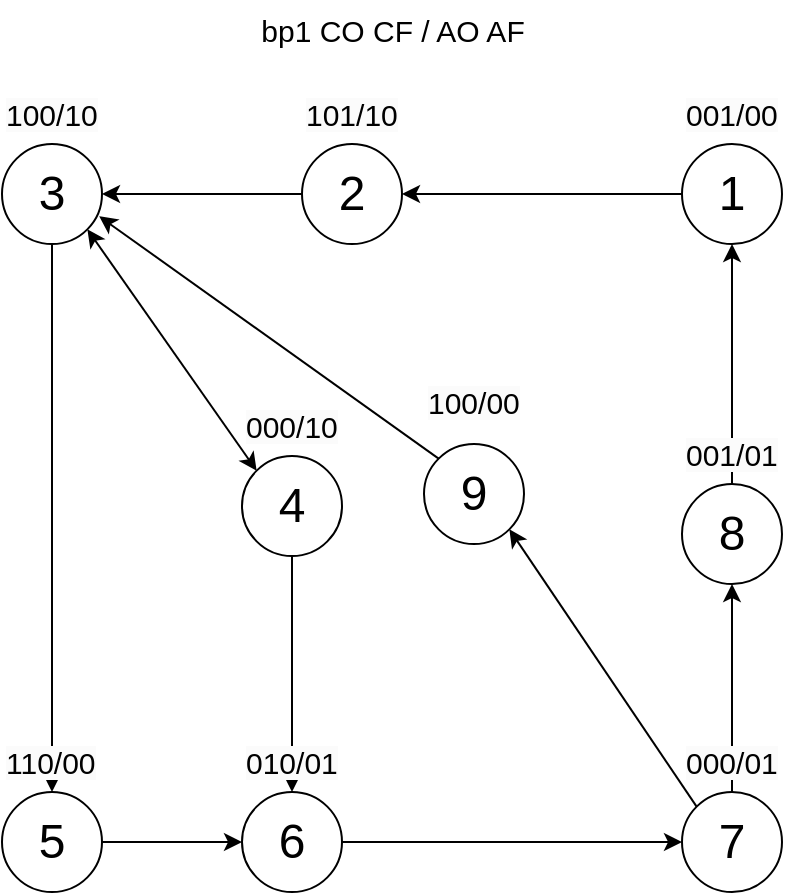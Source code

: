 <mxfile version="22.1.0" type="github">
  <diagram name="Page-1" id="AmhvDtN12hfX36d8CAgO">
    <mxGraphModel dx="1050" dy="542" grid="1" gridSize="10" guides="1" tooltips="1" connect="1" arrows="1" fold="1" page="1" pageScale="1" pageWidth="827" pageHeight="1169" math="0" shadow="0">
      <root>
        <mxCell id="0" />
        <mxCell id="1" parent="0" />
        <mxCell id="gM9qF0p-B_GPEuxgAu5l-1" style="edgeStyle=orthogonalEdgeStyle;rounded=0;orthogonalLoop=1;jettySize=auto;html=1;exitX=0;exitY=0.5;exitDx=0;exitDy=0;entryX=1;entryY=0.5;entryDx=0;entryDy=0;" edge="1" parent="1" source="Vd_EWAeYuF9hCsvW2SVY-1" target="Vd_EWAeYuF9hCsvW2SVY-7">
          <mxGeometry relative="1" as="geometry" />
        </mxCell>
        <mxCell id="Vd_EWAeYuF9hCsvW2SVY-1" value="&lt;font style=&quot;font-size: 24px;&quot;&gt;1&lt;/font&gt;" style="ellipse;whiteSpace=wrap;html=1;aspect=fixed;" parent="1" vertex="1">
          <mxGeometry x="559" y="130" width="50" height="50" as="geometry" />
        </mxCell>
        <mxCell id="Vd_EWAeYuF9hCsvW2SVY-2" value="&lt;font style=&quot;font-size: 15px;&quot;&gt;bp1 CO CF / AO AF&lt;/font&gt;" style="text;html=1;align=center;verticalAlign=middle;resizable=0;points=[];autosize=1;strokeColor=none;fillColor=none;" parent="1" vertex="1">
          <mxGeometry x="334" y="58" width="160" height="30" as="geometry" />
        </mxCell>
        <mxCell id="Vd_EWAeYuF9hCsvW2SVY-4" value="&lt;span style=&quot;color: rgb(0, 0, 0); font-family: Helvetica; font-size: 15px; font-style: normal; font-variant-ligatures: normal; font-variant-caps: normal; font-weight: 400; letter-spacing: normal; orphans: 2; text-align: center; text-indent: 0px; text-transform: none; widows: 2; word-spacing: 0px; -webkit-text-stroke-width: 0px; background-color: rgb(251, 251, 251); text-decoration-thickness: initial; text-decoration-style: initial; text-decoration-color: initial; float: none; display: inline !important;&quot;&gt;001/00&lt;/span&gt;" style="text;whiteSpace=wrap;html=1;" parent="1" vertex="1">
          <mxGeometry x="559" y="100" width="50" height="30" as="geometry" />
        </mxCell>
        <mxCell id="Vd_EWAeYuF9hCsvW2SVY-41" style="edgeStyle=orthogonalEdgeStyle;rounded=0;orthogonalLoop=1;jettySize=auto;html=1;exitX=0;exitY=0.5;exitDx=0;exitDy=0;entryX=1;entryY=0.5;entryDx=0;entryDy=0;" parent="1" source="Vd_EWAeYuF9hCsvW2SVY-7" target="Vd_EWAeYuF9hCsvW2SVY-9" edge="1">
          <mxGeometry relative="1" as="geometry" />
        </mxCell>
        <mxCell id="Vd_EWAeYuF9hCsvW2SVY-7" value="&lt;span style=&quot;font-size: 24px;&quot;&gt;2&lt;/span&gt;" style="ellipse;whiteSpace=wrap;html=1;aspect=fixed;" parent="1" vertex="1">
          <mxGeometry x="369" y="130" width="50" height="50" as="geometry" />
        </mxCell>
        <mxCell id="Vd_EWAeYuF9hCsvW2SVY-8" value="&lt;span style=&quot;color: rgb(0, 0, 0); font-family: Helvetica; font-size: 15px; font-style: normal; font-variant-ligatures: normal; font-variant-caps: normal; font-weight: 400; letter-spacing: normal; orphans: 2; text-align: center; text-indent: 0px; text-transform: none; widows: 2; word-spacing: 0px; -webkit-text-stroke-width: 0px; background-color: rgb(251, 251, 251); text-decoration-thickness: initial; text-decoration-style: initial; text-decoration-color: initial; float: none; display: inline !important;&quot;&gt;101/10&lt;/span&gt;" style="text;whiteSpace=wrap;html=1;" parent="1" vertex="1">
          <mxGeometry x="369" y="100" width="50" height="30" as="geometry" />
        </mxCell>
        <mxCell id="gM9qF0p-B_GPEuxgAu5l-2" style="edgeStyle=orthogonalEdgeStyle;rounded=0;orthogonalLoop=1;jettySize=auto;html=1;exitX=0.5;exitY=1;exitDx=0;exitDy=0;entryX=0.5;entryY=0;entryDx=0;entryDy=0;" edge="1" parent="1" source="Vd_EWAeYuF9hCsvW2SVY-9" target="Vd_EWAeYuF9hCsvW2SVY-18">
          <mxGeometry relative="1" as="geometry" />
        </mxCell>
        <mxCell id="Vd_EWAeYuF9hCsvW2SVY-9" value="&lt;font style=&quot;font-size: 24px;&quot;&gt;3&lt;/font&gt;" style="ellipse;whiteSpace=wrap;html=1;aspect=fixed;" parent="1" vertex="1">
          <mxGeometry x="219" y="130" width="50" height="50" as="geometry" />
        </mxCell>
        <mxCell id="Vd_EWAeYuF9hCsvW2SVY-10" value="&lt;span style=&quot;color: rgb(0, 0, 0); font-family: Helvetica; font-size: 15px; font-style: normal; font-variant-ligatures: normal; font-variant-caps: normal; font-weight: 400; letter-spacing: normal; orphans: 2; text-align: center; text-indent: 0px; text-transform: none; widows: 2; word-spacing: 0px; -webkit-text-stroke-width: 0px; background-color: rgb(251, 251, 251); text-decoration-thickness: initial; text-decoration-style: initial; text-decoration-color: initial; float: none; display: inline !important;&quot;&gt;100/10&lt;/span&gt;" style="text;whiteSpace=wrap;html=1;" parent="1" vertex="1">
          <mxGeometry x="219" y="100" width="50" height="30" as="geometry" />
        </mxCell>
        <mxCell id="gM9qF0p-B_GPEuxgAu5l-12" style="edgeStyle=orthogonalEdgeStyle;rounded=0;orthogonalLoop=1;jettySize=auto;html=1;exitX=0.5;exitY=1;exitDx=0;exitDy=0;entryX=0.5;entryY=0;entryDx=0;entryDy=0;" edge="1" parent="1" source="Vd_EWAeYuF9hCsvW2SVY-11" target="Vd_EWAeYuF9hCsvW2SVY-49">
          <mxGeometry relative="1" as="geometry" />
        </mxCell>
        <mxCell id="Vd_EWAeYuF9hCsvW2SVY-11" value="&lt;font style=&quot;font-size: 24px;&quot;&gt;4&lt;/font&gt;" style="ellipse;whiteSpace=wrap;html=1;aspect=fixed;" parent="1" vertex="1">
          <mxGeometry x="339" y="286" width="50" height="50" as="geometry" />
        </mxCell>
        <mxCell id="gM9qF0p-B_GPEuxgAu5l-10" style="edgeStyle=orthogonalEdgeStyle;rounded=0;orthogonalLoop=1;jettySize=auto;html=1;exitX=1;exitY=0.5;exitDx=0;exitDy=0;entryX=0;entryY=0.5;entryDx=0;entryDy=0;" edge="1" parent="1" source="Vd_EWAeYuF9hCsvW2SVY-18" target="Vd_EWAeYuF9hCsvW2SVY-49">
          <mxGeometry relative="1" as="geometry" />
        </mxCell>
        <mxCell id="Vd_EWAeYuF9hCsvW2SVY-18" value="&lt;font style=&quot;font-size: 24px;&quot;&gt;5&lt;/font&gt;" style="ellipse;whiteSpace=wrap;html=1;aspect=fixed;" parent="1" vertex="1">
          <mxGeometry x="219" y="454" width="50" height="50" as="geometry" />
        </mxCell>
        <mxCell id="Vd_EWAeYuF9hCsvW2SVY-19" value="&lt;span style=&quot;color: rgb(0, 0, 0); font-family: Helvetica; font-size: 15px; font-style: normal; font-variant-ligatures: normal; font-variant-caps: normal; font-weight: 400; letter-spacing: normal; orphans: 2; text-align: center; text-indent: 0px; text-transform: none; widows: 2; word-spacing: 0px; -webkit-text-stroke-width: 0px; background-color: rgb(251, 251, 251); text-decoration-thickness: initial; text-decoration-style: initial; text-decoration-color: initial; float: none; display: inline !important;&quot;&gt;110/00&lt;/span&gt;" style="text;whiteSpace=wrap;html=1;" parent="1" vertex="1">
          <mxGeometry x="219" y="424" width="50" height="30" as="geometry" />
        </mxCell>
        <mxCell id="Vd_EWAeYuF9hCsvW2SVY-12" value="&lt;span style=&quot;color: rgb(0, 0, 0); font-family: Helvetica; font-size: 15px; font-style: normal; font-variant-ligatures: normal; font-variant-caps: normal; font-weight: 400; letter-spacing: normal; orphans: 2; text-align: center; text-indent: 0px; text-transform: none; widows: 2; word-spacing: 0px; -webkit-text-stroke-width: 0px; background-color: rgb(251, 251, 251); text-decoration-thickness: initial; text-decoration-style: initial; text-decoration-color: initial; float: none; display: inline !important;&quot;&gt;000/10&lt;/span&gt;" style="text;whiteSpace=wrap;html=1;" parent="1" vertex="1">
          <mxGeometry x="339" y="256" width="50" height="30" as="geometry" />
        </mxCell>
        <mxCell id="Vd_EWAeYuF9hCsvW2SVY-46" value="" style="endArrow=classic;startArrow=classic;html=1;rounded=0;exitX=1;exitY=1;exitDx=0;exitDy=0;entryX=0;entryY=0;entryDx=0;entryDy=0;" parent="1" source="Vd_EWAeYuF9hCsvW2SVY-9" target="Vd_EWAeYuF9hCsvW2SVY-11" edge="1">
          <mxGeometry width="50" height="50" relative="1" as="geometry">
            <mxPoint x="309" y="330" as="sourcePoint" />
            <mxPoint x="359" y="280" as="targetPoint" />
          </mxGeometry>
        </mxCell>
        <mxCell id="Vd_EWAeYuF9hCsvW2SVY-54" style="edgeStyle=orthogonalEdgeStyle;rounded=0;orthogonalLoop=1;jettySize=auto;html=1;exitX=1;exitY=0.5;exitDx=0;exitDy=0;entryX=0;entryY=0.5;entryDx=0;entryDy=0;" parent="1" source="Vd_EWAeYuF9hCsvW2SVY-49" target="Vd_EWAeYuF9hCsvW2SVY-51" edge="1">
          <mxGeometry relative="1" as="geometry" />
        </mxCell>
        <mxCell id="Vd_EWAeYuF9hCsvW2SVY-49" value="&lt;span style=&quot;font-size: 24px;&quot;&gt;6&lt;/span&gt;" style="ellipse;whiteSpace=wrap;html=1;aspect=fixed;" parent="1" vertex="1">
          <mxGeometry x="339" y="454" width="50" height="50" as="geometry" />
        </mxCell>
        <mxCell id="Vd_EWAeYuF9hCsvW2SVY-58" style="edgeStyle=orthogonalEdgeStyle;rounded=0;orthogonalLoop=1;jettySize=auto;html=1;exitX=0.5;exitY=0;exitDx=0;exitDy=0;entryX=0.5;entryY=1;entryDx=0;entryDy=0;" parent="1" source="Vd_EWAeYuF9hCsvW2SVY-51" target="Vd_EWAeYuF9hCsvW2SVY-55" edge="1">
          <mxGeometry relative="1" as="geometry" />
        </mxCell>
        <mxCell id="Vd_EWAeYuF9hCsvW2SVY-51" value="&lt;span style=&quot;font-size: 24px;&quot;&gt;7&lt;br&gt;&lt;/span&gt;" style="ellipse;whiteSpace=wrap;html=1;aspect=fixed;" parent="1" vertex="1">
          <mxGeometry x="559" y="454" width="50" height="50" as="geometry" />
        </mxCell>
        <mxCell id="Vd_EWAeYuF9hCsvW2SVY-52" value="&lt;span style=&quot;color: rgb(0, 0, 0); font-family: Helvetica; font-size: 15px; font-style: normal; font-variant-ligatures: normal; font-variant-caps: normal; font-weight: 400; letter-spacing: normal; orphans: 2; text-align: center; text-indent: 0px; text-transform: none; widows: 2; word-spacing: 0px; -webkit-text-stroke-width: 0px; background-color: rgb(251, 251, 251); text-decoration-thickness: initial; text-decoration-style: initial; text-decoration-color: initial; float: none; display: inline !important;&quot;&gt;000/01&lt;br&gt;&lt;/span&gt;" style="text;whiteSpace=wrap;html=1;" parent="1" vertex="1">
          <mxGeometry x="559" y="424" width="50" height="26" as="geometry" />
        </mxCell>
        <mxCell id="Vd_EWAeYuF9hCsvW2SVY-59" style="edgeStyle=orthogonalEdgeStyle;rounded=0;orthogonalLoop=1;jettySize=auto;html=1;exitX=0.5;exitY=0;exitDx=0;exitDy=0;entryX=0.5;entryY=1;entryDx=0;entryDy=0;" parent="1" source="Vd_EWAeYuF9hCsvW2SVY-55" target="Vd_EWAeYuF9hCsvW2SVY-1" edge="1">
          <mxGeometry relative="1" as="geometry" />
        </mxCell>
        <mxCell id="Vd_EWAeYuF9hCsvW2SVY-55" value="&lt;span style=&quot;font-size: 24px;&quot;&gt;8&lt;br&gt;&lt;/span&gt;" style="ellipse;whiteSpace=wrap;html=1;aspect=fixed;" parent="1" vertex="1">
          <mxGeometry x="559" y="300" width="50" height="50" as="geometry" />
        </mxCell>
        <mxCell id="Vd_EWAeYuF9hCsvW2SVY-56" value="&lt;span style=&quot;color: rgb(0, 0, 0); font-family: Helvetica; font-size: 15px; font-style: normal; font-variant-ligatures: normal; font-variant-caps: normal; font-weight: 400; letter-spacing: normal; orphans: 2; text-align: center; text-indent: 0px; text-transform: none; widows: 2; word-spacing: 0px; -webkit-text-stroke-width: 0px; background-color: rgb(251, 251, 251); text-decoration-thickness: initial; text-decoration-style: initial; text-decoration-color: initial; float: none; display: inline !important;&quot;&gt;001/01&lt;br&gt;&lt;/span&gt;" style="text;whiteSpace=wrap;html=1;" parent="1" vertex="1">
          <mxGeometry x="559" y="270" width="50" height="26" as="geometry" />
        </mxCell>
        <mxCell id="Vd_EWAeYuF9hCsvW2SVY-62" value="&lt;span style=&quot;font-size: 24px;&quot;&gt;9&lt;br&gt;&lt;/span&gt;" style="ellipse;whiteSpace=wrap;html=1;aspect=fixed;" parent="1" vertex="1">
          <mxGeometry x="430" y="280" width="50" height="50" as="geometry" />
        </mxCell>
        <mxCell id="Vd_EWAeYuF9hCsvW2SVY-63" value="&lt;span style=&quot;color: rgb(0, 0, 0); font-family: Helvetica; font-size: 15px; font-style: normal; font-variant-ligatures: normal; font-variant-caps: normal; font-weight: 400; letter-spacing: normal; orphans: 2; text-align: center; text-indent: 0px; text-transform: none; widows: 2; word-spacing: 0px; -webkit-text-stroke-width: 0px; background-color: rgb(251, 251, 251); text-decoration-thickness: initial; text-decoration-style: initial; text-decoration-color: initial; float: none; display: inline !important;&quot;&gt;100/00&lt;br&gt;&lt;/span&gt;" style="text;whiteSpace=wrap;html=1;" parent="1" vertex="1">
          <mxGeometry x="430" y="244" width="50" height="26" as="geometry" />
        </mxCell>
        <mxCell id="Vd_EWAeYuF9hCsvW2SVY-66" value="" style="endArrow=classic;html=1;rounded=0;exitX=0;exitY=0;exitDx=0;exitDy=0;entryX=1;entryY=1;entryDx=0;entryDy=0;" parent="1" source="Vd_EWAeYuF9hCsvW2SVY-51" target="Vd_EWAeYuF9hCsvW2SVY-62" edge="1">
          <mxGeometry width="50" height="50" relative="1" as="geometry">
            <mxPoint x="459" y="330" as="sourcePoint" />
            <mxPoint x="501.678" y="382.678" as="targetPoint" />
          </mxGeometry>
        </mxCell>
        <mxCell id="Vd_EWAeYuF9hCsvW2SVY-69" value="" style="endArrow=classic;html=1;rounded=0;exitX=0;exitY=0;exitDx=0;exitDy=0;entryX=0.972;entryY=0.723;entryDx=0;entryDy=0;entryPerimeter=0;" parent="1" source="Vd_EWAeYuF9hCsvW2SVY-62" target="Vd_EWAeYuF9hCsvW2SVY-9" edge="1">
          <mxGeometry width="50" height="50" relative="1" as="geometry">
            <mxPoint x="459" y="330" as="sourcePoint" />
            <mxPoint x="509" y="280" as="targetPoint" />
          </mxGeometry>
        </mxCell>
        <mxCell id="Vd_EWAeYuF9hCsvW2SVY-50" value="&lt;span style=&quot;color: rgb(0, 0, 0); font-family: Helvetica; font-size: 15px; font-style: normal; font-variant-ligatures: normal; font-variant-caps: normal; font-weight: 400; letter-spacing: normal; orphans: 2; text-align: center; text-indent: 0px; text-transform: none; widows: 2; word-spacing: 0px; -webkit-text-stroke-width: 0px; background-color: rgb(251, 251, 251); text-decoration-thickness: initial; text-decoration-style: initial; text-decoration-color: initial; float: none; display: inline !important;&quot;&gt;010/01&lt;br&gt;&lt;/span&gt;" style="text;whiteSpace=wrap;html=1;" parent="1" vertex="1">
          <mxGeometry x="339" y="424" width="50" height="26" as="geometry" />
        </mxCell>
      </root>
    </mxGraphModel>
  </diagram>
</mxfile>
